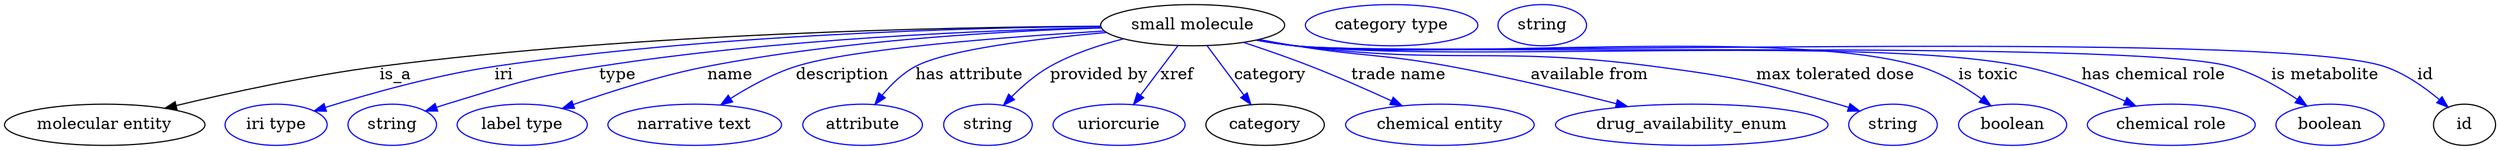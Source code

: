 digraph {
	graph [bb="0,0,2161.1,123"];
	node [label="\N"];
	"small molecule"	[height=0.5,
		label="small molecule",
		pos="1032.1,105",
		width=2.2206];
	"molecular entity"	[height=0.5,
		pos="87.092,18",
		width=2.4192];
	"small molecule" -> "molecular entity"	[label=is_a,
		lp="340.09,61.5",
		pos="e,139.38,32.408 952.06,104.1 820.78,103.36 551.73,98.013 326.09,69 265.45,61.202 197.27,46.318 149.3,34.809"];
	iri	[color=blue,
		height=0.5,
		label="iri type",
		pos="236.09,18",
		width=1.2277];
	"small molecule" -> iri	[color=blue,
		label=iri,
		lp="434.09,61.5",
		pos="e,269.27,30.101 952.21,103.96 835.85,102.86 613.19,96.87 426.09,69 374.68,61.342 317.16,45.085 279.01,33.179",
		style=solid];
	type	[color=blue,
		height=0.5,
		label=string,
		pos="337.09,18",
		width=1.0652];
	"small molecule" -> type	[color=blue,
		label=type,
		lp="533.09,61.5",
		pos="e,366.02,29.995 952.65,102.91 851.08,100.53 670.04,92.981 517.09,69 456.92,59.566 442.36,53.715 384.09,36 381.33,35.16 378.49,34.251 \
375.64,33.305",
		style=solid];
	name	[color=blue,
		height=0.5,
		label="label type",
		pos="450.09,18",
		width=1.5707];
	"small molecule" -> name	[color=blue,
		label=name,
		lp="631.09,61.5",
		pos="e,485.02,32.277 952.63,102.54 867.46,99.791 728.62,91.851 611.09,69 570.87,61.179 526.48,46.956 494.52,35.674",
		style=solid];
	description	[color=blue,
		height=0.5,
		label="narrative text",
		pos="600.09,18",
		width=2.0943];
	"small molecule" -> description	[color=blue,
		label=description,
		lp="727.59,61.5",
		pos="e,622.47,35.406 955.27,99.951 869.16,94.755 735.3,84.516 687.09,69 667.22,62.606 646.9,51.245 630.89,40.967",
		style=solid];
	"has attribute"	[color=blue,
		height=0.5,
		label=attribute,
		pos="745.09,18",
		width=1.4443];
	"small molecule" -> "has attribute"	[color=blue,
		label="has attribute",
		lp="837.09,61.5",
		pos="e,755.56,35.748 957.02,98.738 896.95,93.506 818.27,84.057 790.09,69 778.94,63.04 769.17,53.176 761.61,43.778",
		style=solid];
	"provided by"	[color=blue,
		height=0.5,
		label=string,
		pos="853.09,18",
		width=1.0652];
	"small molecule" -> "provided by"	[color=blue,
		label="provided by",
		lp="949.59,61.5",
		pos="e,866.69,35.116 971.64,93.185 950.37,87.826 926.86,80.056 907.09,69 894.77,62.11 883.03,51.856 873.66,42.424",
		style=solid];
	xref	[color=blue,
		height=0.5,
		label=uriorcurie,
		pos="967.09,18",
		width=1.5887];
	"small molecule" -> xref	[color=blue,
		label=xref,
		lp="1018.6,61.5",
		pos="e,979.91,35.758 1019.3,87.207 1009.8,74.866 996.83,57.894 986.19,43.967",
		style=solid];
	category	[height=0.5,
		pos="1094.1,18",
		width=1.4263];
	"small molecule" -> category	[color=blue,
		label=category,
		lp="1098.6,61.5",
		pos="e,1081.9,35.758 1044.3,87.207 1053.3,74.866 1065.7,57.894 1075.9,43.967",
		style=solid];
	"trade name"	[color=blue,
		height=0.5,
		label="chemical entity",
		pos="1245.1,18",
		width=2.2748];
	"small molecule" -> "trade name"	[color=blue,
		label="trade name",
		lp="1209.1,61.5",
		pos="e,1212.4,34.686 1076.1,89.893 1094.2,83.833 1115.3,76.441 1134.1,69 1157.3,59.826 1182.7,48.493 1203.3,38.937",
		style=solid];
	"available from"	[color=blue,
		height=0.5,
		label=drug_availability_enum,
		pos="1463.1,18",
		width=3.2858];
	"small molecule" -> "available from"	[color=blue,
		label="available from",
		lp="1375.6,61.5",
		pos="e,1407.5,33.899 1089.9,92.479 1100.3,90.551 1111,88.645 1121.1,87 1180,77.401 1195.5,79.953 1254.1,69 1302.5,59.95 1356.6,46.925 \
1397.7,36.438",
		style=solid];
	"max tolerated dose"	[color=blue,
		height=0.5,
		label=string,
		pos="1638.1,18",
		width=1.0652];
	"small molecule" -> "max tolerated dose"	[color=blue,
		label="max tolerated dose",
		lp="1589.1,61.5",
		pos="e,1609.1,29.979 1088.4,92.091 1099.2,90.133 1110.5,88.316 1121.1,87 1258.1,70.017 1294.3,87.071 1431.1,69 1502.6,59.549 1520.6,55.425 \
1590.1,36 1593.2,35.132 1596.4,34.165 1599.6,33.146",
		style=solid];
	"is toxic"	[color=blue,
		height=0.5,
		label=boolean,
		pos="1741.1,18",
		width=1.2999];
	"small molecule" -> "is toxic"	[color=blue,
		label="is toxic",
		lp="1721.1,61.5",
		pos="e,1722.7,34.655 1087.9,91.964 1098.9,89.992 1110.3,88.202 1121.1,87 1240.6,73.676 1547.1,104.41 1662.1,69 1681.2,63.129 1700.1,51.374 \
1714.7,40.736",
		style=solid];
	"has chemical role"	[color=blue,
		height=0.5,
		label="chemical role",
		pos="1879.1,18",
		width=2.022];
	"small molecule" -> "has chemical role"	[color=blue,
		label="has chemical role",
		lp="1864.6,61.5",
		pos="e,1848.4,34.434 1087.4,92.009 1098.5,90.006 1110.1,88.194 1121.1,87 1260.3,71.813 1613.8,96.891 1751.1,69 1781.6,62.793 1814.3,49.897 \
1839.1,38.758",
		style=solid];
	"is metabolite"	[color=blue,
		height=0.5,
		label=boolean,
		pos="2017.1,18",
		width=1.2999];
	"small molecule" -> "is metabolite"	[color=blue,
		label="is metabolite",
		lp="2013.1,61.5",
		pos="e,1997.2,34.49 1087.4,91.954 1098.5,89.956 1110.1,88.159 1121.1,87 1210.6,77.522 1844.4,93.395 1931.1,69 1951.9,63.156 1972.8,51.116 \
1988.9,40.315",
		style=solid];
	id	[height=0.5,
		pos="2134.1,18",
		width=0.75];
	"small molecule" -> id	[color=blue,
		label=id,
		lp="2100.1,61.5",
		pos="e,2119.8,33.282 1087.4,91.927 1098.5,89.931 1110.1,88.142 1121.1,87 1225.3,76.13 1964.6,101.93 2064.1,69 2081.9,63.11 2099.1,50.977 \
2111.9,40.139",
		style=solid];
	"named thing_category"	[color=blue,
		height=0.5,
		label="category type",
		pos="1205.1,105",
		width=2.0762];
	"small molecule_id"	[color=blue,
		height=0.5,
		label=string,
		pos="1336.1,105",
		width=1.0652];
}
